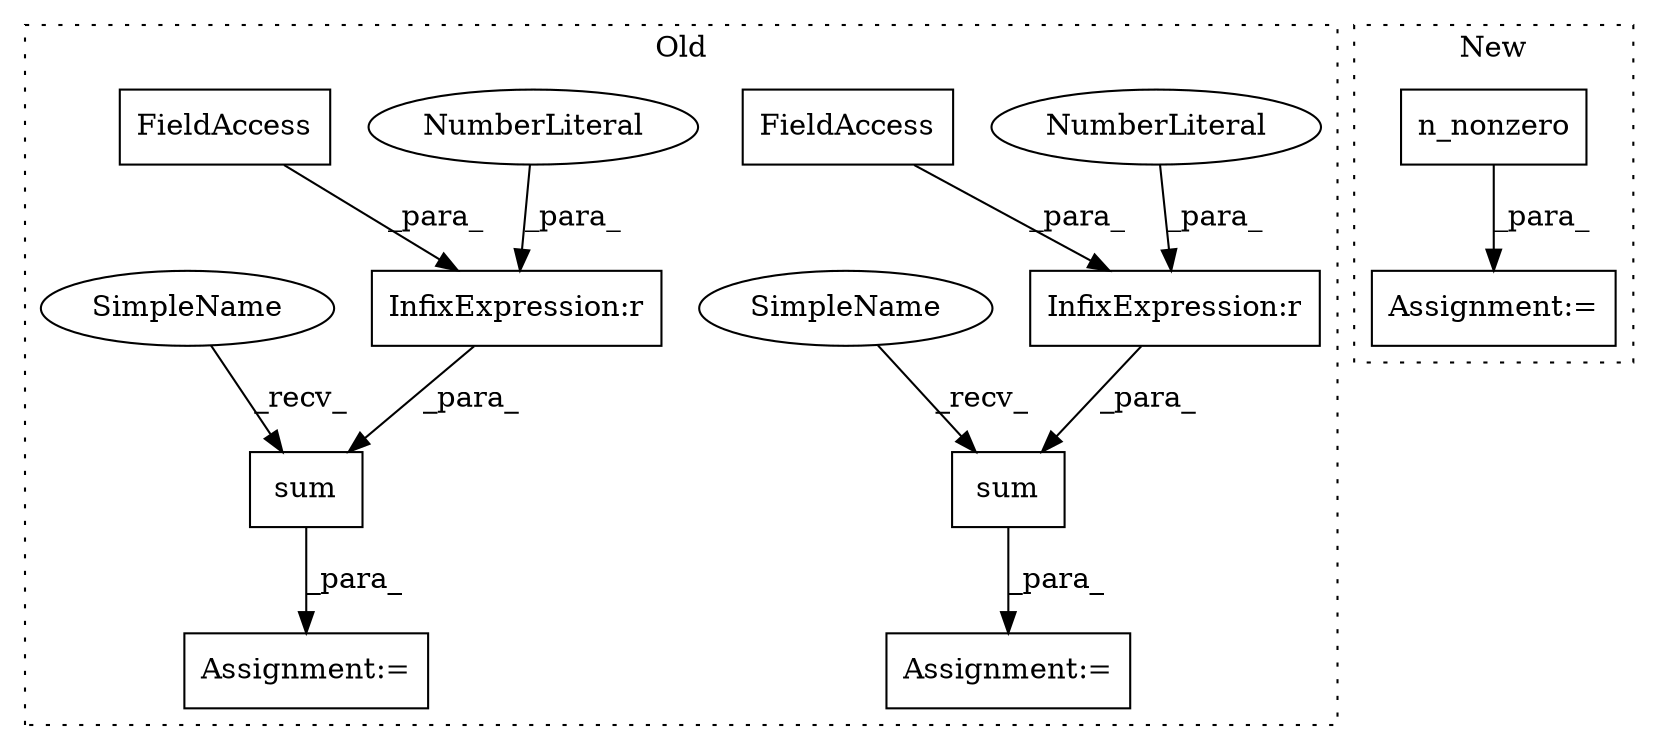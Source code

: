 digraph G {
subgraph cluster0 {
1 [label="sum" a="32" s="8646,8664" l="4,1" shape="box"];
3 [label="InfixExpression:r" a="27" s="8659" l="4" shape="box"];
4 [label="NumberLiteral" a="34" s="8663" l="1" shape="ellipse"];
5 [label="FieldAccess" a="22" s="8650" l="9" shape="box"];
7 [label="Assignment:=" a="7" s="8639" l="1" shape="box"];
8 [label="sum" a="32" s="8507,8525" l="4,1" shape="box"];
9 [label="InfixExpression:r" a="27" s="8520" l="4" shape="box"];
10 [label="NumberLiteral" a="34" s="8524" l="1" shape="ellipse"];
11 [label="FieldAccess" a="22" s="8511" l="9" shape="box"];
12 [label="Assignment:=" a="7" s="8500" l="1" shape="box"];
13 [label="SimpleName" a="42" s="8501" l="5" shape="ellipse"];
14 [label="SimpleName" a="42" s="8640" l="5" shape="ellipse"];
label = "Old";
style="dotted";
}
subgraph cluster1 {
2 [label="n_nonzero" a="32" s="11654" l="11" shape="box"];
6 [label="Assignment:=" a="7" s="11649" l="1" shape="box"];
label = "New";
style="dotted";
}
1 -> 7 [label="_para_"];
2 -> 6 [label="_para_"];
3 -> 1 [label="_para_"];
4 -> 3 [label="_para_"];
5 -> 3 [label="_para_"];
8 -> 12 [label="_para_"];
9 -> 8 [label="_para_"];
10 -> 9 [label="_para_"];
11 -> 9 [label="_para_"];
13 -> 8 [label="_recv_"];
14 -> 1 [label="_recv_"];
}